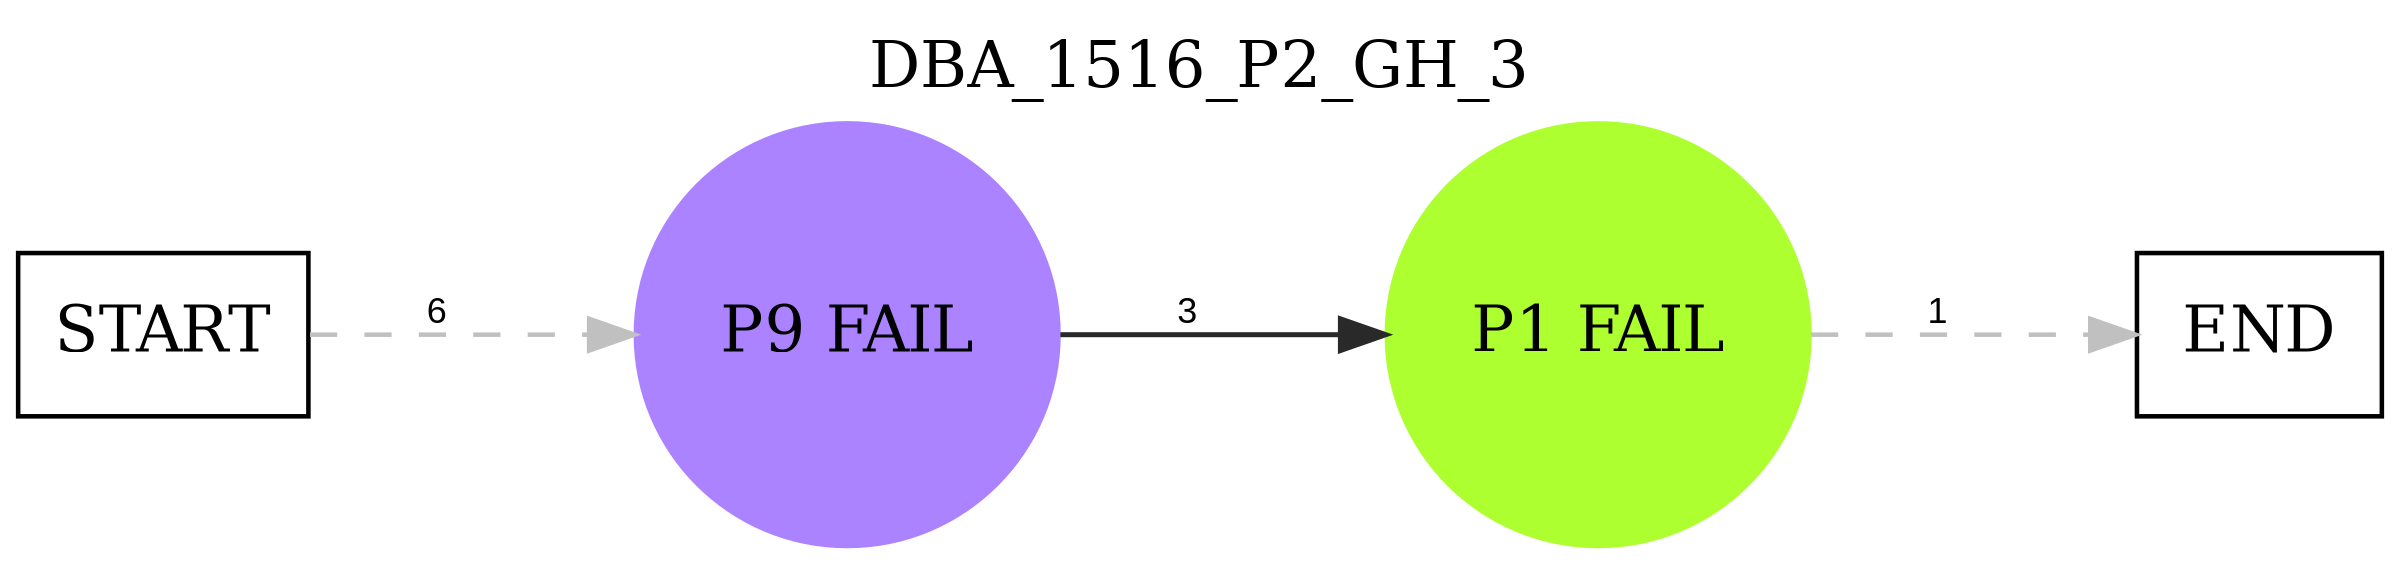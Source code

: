 digraph DBA_1516_P2_GH_3 {
	labelloc="t";
	label=DBA_1516_P2_GH_3;
	dpi = 150
	size="16,11!";
	margin = 0;
layout=circo;
"START" [shape=box, fillcolor=white, style=filled, color=black]
"P9 FAIL" [shape=circle, color=mediumpurple1, style=filled]
"P1 FAIL" [shape=circle, color=greenyellow, style=filled]
"END" [shape=box, fillcolor=white, style=filled, color=black]
"START" -> "P9 FAIL" [ style = dashed color=grey label ="6" labelfloat=false fontname="Arial" fontsize=8]

"P9 FAIL" -> "P1 FAIL" [ color=grey16 penwidth = "1.09861228866811"label ="3" labelfloat=false fontname="Arial" fontsize=8]

"P1 FAIL" -> "END" [ style = dashed color=grey label ="1" labelfloat=false fontname="Arial" fontsize=8]

}
